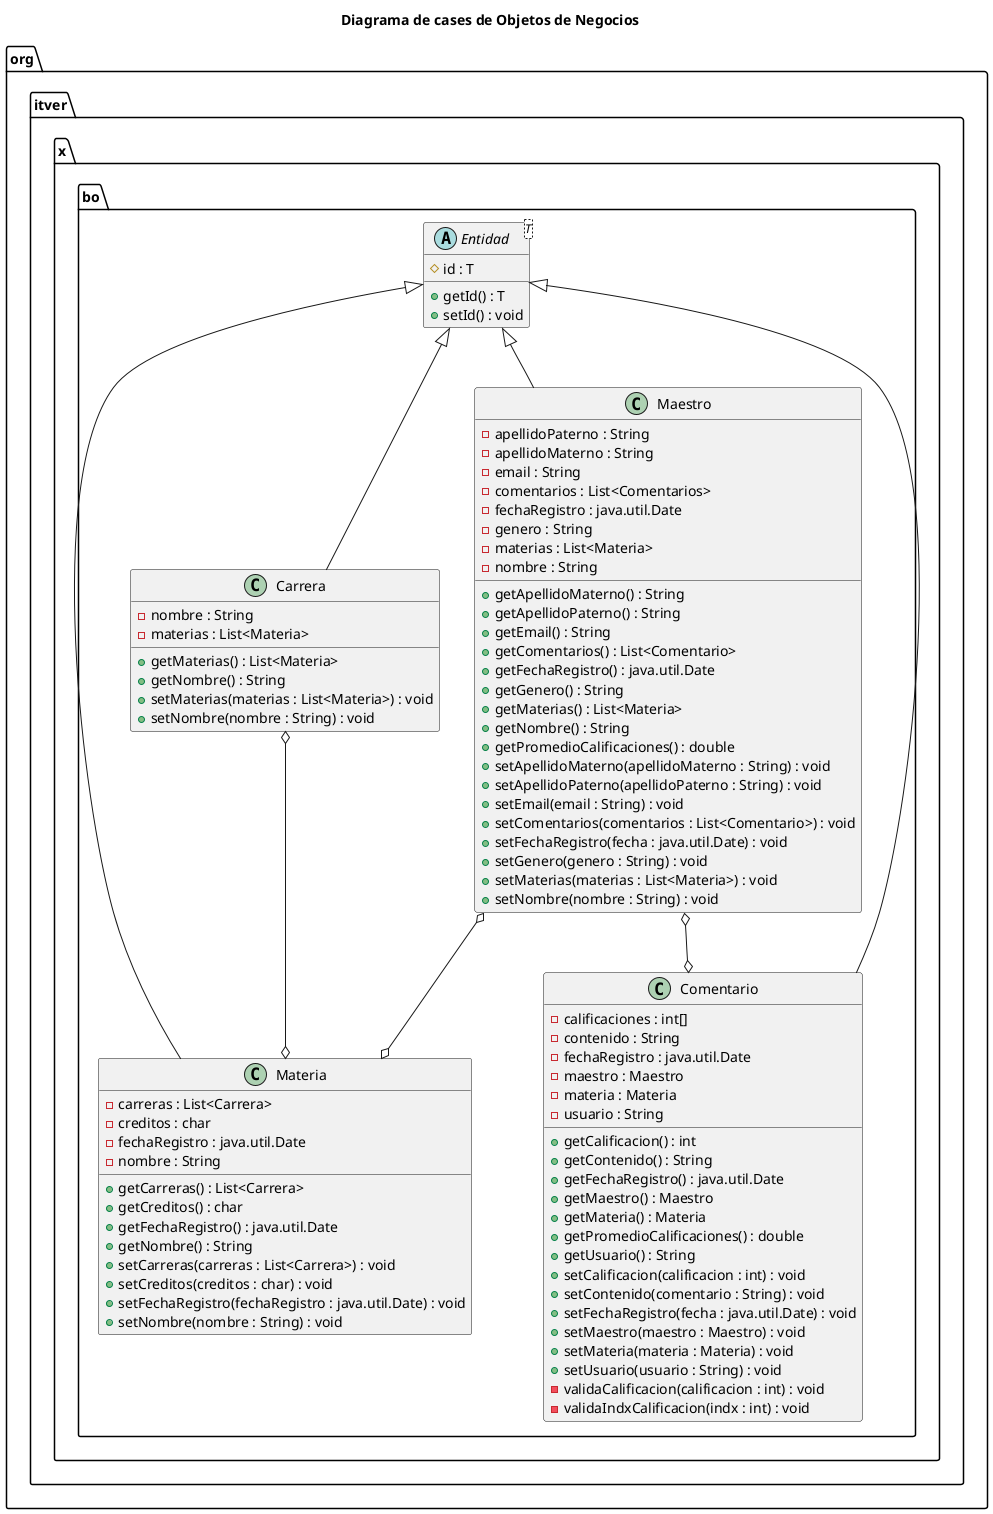 @startuml

title Diagrama de cases de Objetos de Negocios
package org.itver.x.bo{

    abstract class Entidad<T>{
        #id : T
        +getId() : T
        +setId() : void
    }
    class Carrera{
        -nombre : String
        -materias : List<Materia>
        +getMaterias() : List<Materia>
        +getNombre() : String
        +setMaterias(materias : List<Materia>) : void
        +setNombre(nombre : String) : void
    }
    class Maestro{
        -apellidoPaterno : String
        -apellidoMaterno : String
        -email : String
        -comentarios : List<Comentarios>
        -fechaRegistro : java.util.Date
        -genero : String
        -materias : List<Materia>
        -nombre : String
        +getApellidoMaterno() : String
        +getApellidoPaterno() : String
        +getEmail() : String
        +getComentarios() : List<Comentario>
        +getFechaRegistro() : java.util.Date
        +getGenero() : String
        +getMaterias() : List<Materia>
        +getNombre() : String
        +getPromedioCalificaciones() : double
        +setApellidoMaterno(apellidoMaterno : String) : void
        +setApellidoPaterno(apellidoPaterno : String) : void
        +setEmail(email : String) : void
        +setComentarios(comentarios : List<Comentario>) : void
        +setFechaRegistro(fecha : java.util.Date) : void
        +setGenero(genero : String) : void
        +setMaterias(materias : List<Materia>) : void
        +setNombre(nombre : String) : void
    }

    class Materia{
        -carreras : List<Carrera>
        -creditos : char
        -fechaRegistro : java.util.Date
        -nombre : String
        +getCarreras() : List<Carrera>
        +getCreditos() : char
        +getFechaRegistro() : java.util.Date
        +getNombre() : String
        +setCarreras(carreras : List<Carrera>) : void
        +setCreditos(creditos : char) : void
        +setFechaRegistro(fechaRegistro : java.util.Date) : void
        +setNombre(nombre : String) : void
    }
    class Comentario{
        -calificaciones : int[]
        -contenido : String
        -fechaRegistro : java.util.Date
        -maestro : Maestro
        -materia : Materia
        -usuario : String
        +getCalificacion() : int
        +getContenido() : String
        +getFechaRegistro() : java.util.Date
        +getMaestro() : Maestro
        +getMateria() : Materia
        +getPromedioCalificaciones() : double
        +getUsuario() : String
        +setCalificacion(calificacion : int) : void
        +setContenido(comentario : String) : void
        +setFechaRegistro(fecha : java.util.Date) : void
        +setMaestro(maestro : Maestro) : void
        +setMateria(materia : Materia) : void        
        +setUsuario(usuario : String) : void
        -validaCalificacion(calificacion : int) : void
        -validaIndxCalificacion(indx : int) : void
    }
    /'
    'Ocultar métodos o atributos
    hide methods
    hide attributes
    '/
    'Relaciones
    Carrera o--o Materia
    Maestro o--o Materia
    
    Maestro o--o Comentario
    Carrera -up-|> Entidad
    Comentario -up-|> Entidad
    Maestro -up-|> Entidad
    Materia -left-|> Entidad
}

@enduml